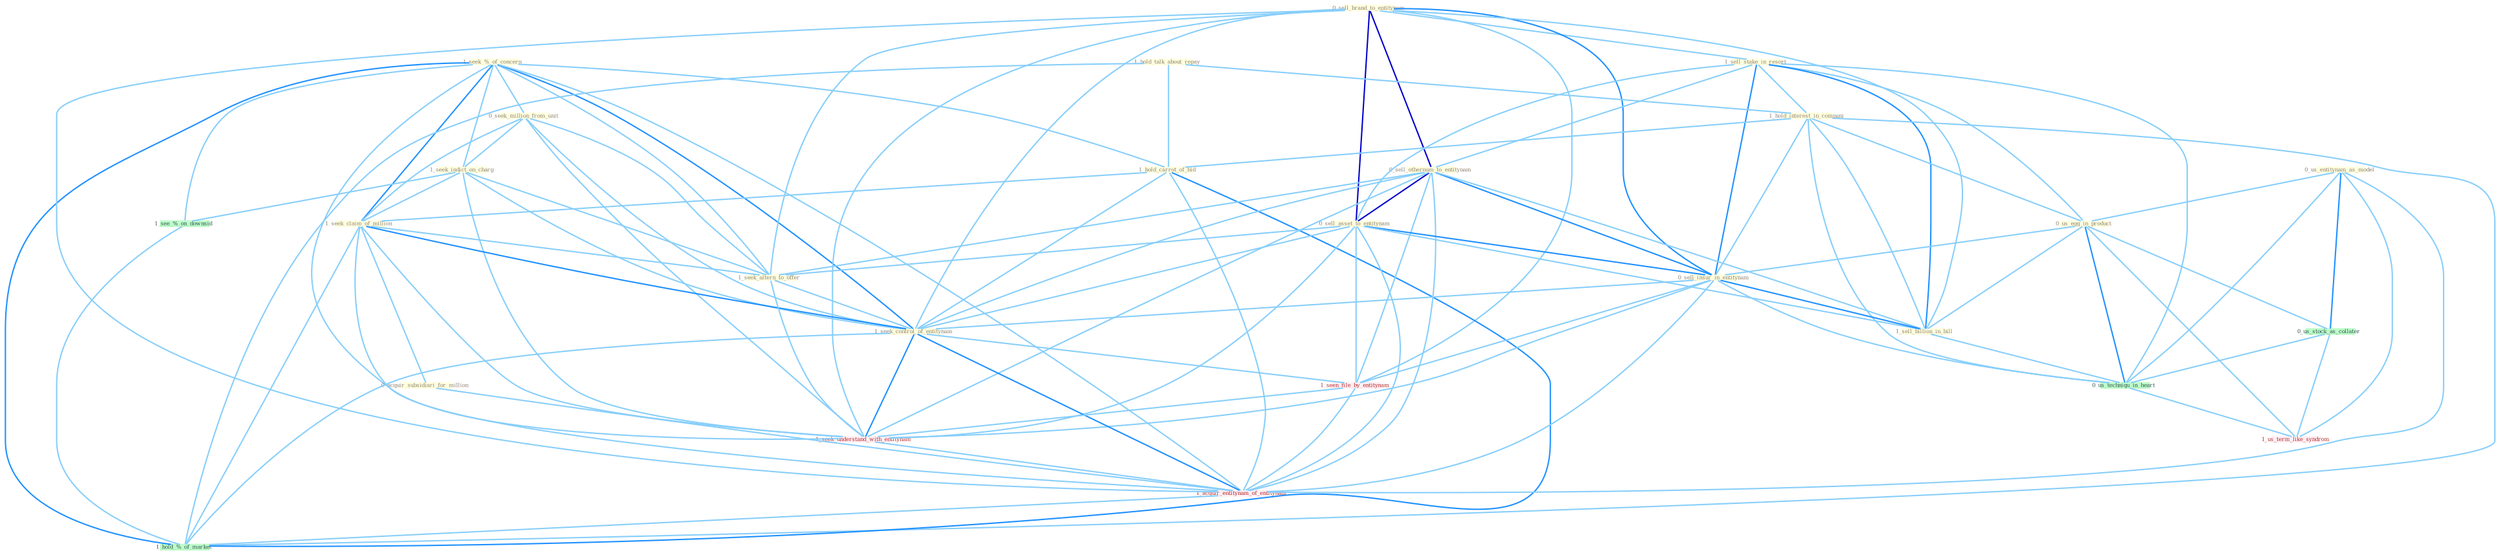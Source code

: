 Graph G{ 
    node
    [shape=polygon,style=filled,width=.5,height=.06,color="#BDFCC9",fixedsize=true,fontsize=4,
    fontcolor="#2f4f4f"];
    {node
    [color="#ffffe0", fontcolor="#8b7d6b"] "1_seek_%_of_concern " "0_sell_brand_to_entitynam " "1_sell_stake_in_resort " "1_hold_talk_about_repay " "0_seek_million_from_unit " "1_hold_interest_in_compani " "1_hold_carrot_of_bid " "1_seek_indict_on_charg " "0_sell_othernum_to_entitynam " "0_sell_asset_to_entitynam " "0_us_entitynam_as_model " "1_seek_claim_of_million " "0_us_egg_in_product " "1_seek_altern_to_offer " "0_acquir_subsidiari_for_million " "0_sell_insur_in_entitynam " "1_sell_billion_in_bill " "1_seek_control_of_entitynam "}
{node [color="#fff0f5", fontcolor="#b22222"] "1_seen_file_by_entitynam " "1_seek_understand_with_entitynam " "1_acquir_entitynam_of_entitynam " "1_us_term_like_syndrom "}
edge [color="#B0E2FF"];

	"1_seek_%_of_concern " -- "0_seek_million_from_unit " [w="1", color="#87cefa" ];
	"1_seek_%_of_concern " -- "1_hold_carrot_of_bid " [w="1", color="#87cefa" ];
	"1_seek_%_of_concern " -- "1_seek_indict_on_charg " [w="1", color="#87cefa" ];
	"1_seek_%_of_concern " -- "1_seek_claim_of_million " [w="2", color="#1e90ff" , len=0.8];
	"1_seek_%_of_concern " -- "1_seek_altern_to_offer " [w="1", color="#87cefa" ];
	"1_seek_%_of_concern " -- "1_seek_control_of_entitynam " [w="2", color="#1e90ff" , len=0.8];
	"1_seek_%_of_concern " -- "1_seek_understand_with_entitynam " [w="1", color="#87cefa" ];
	"1_seek_%_of_concern " -- "1_acquir_entitynam_of_entitynam " [w="1", color="#87cefa" ];
	"1_seek_%_of_concern " -- "1_see_%_on_downsid " [w="1", color="#87cefa" ];
	"1_seek_%_of_concern " -- "1_hold_%_of_market " [w="2", color="#1e90ff" , len=0.8];
	"0_sell_brand_to_entitynam " -- "1_sell_stake_in_resort " [w="1", color="#87cefa" ];
	"0_sell_brand_to_entitynam " -- "0_sell_othernum_to_entitynam " [w="3", color="#0000cd" , len=0.6];
	"0_sell_brand_to_entitynam " -- "0_sell_asset_to_entitynam " [w="3", color="#0000cd" , len=0.6];
	"0_sell_brand_to_entitynam " -- "1_seek_altern_to_offer " [w="1", color="#87cefa" ];
	"0_sell_brand_to_entitynam " -- "0_sell_insur_in_entitynam " [w="2", color="#1e90ff" , len=0.8];
	"0_sell_brand_to_entitynam " -- "1_sell_billion_in_bill " [w="1", color="#87cefa" ];
	"0_sell_brand_to_entitynam " -- "1_seek_control_of_entitynam " [w="1", color="#87cefa" ];
	"0_sell_brand_to_entitynam " -- "1_seen_file_by_entitynam " [w="1", color="#87cefa" ];
	"0_sell_brand_to_entitynam " -- "1_seek_understand_with_entitynam " [w="1", color="#87cefa" ];
	"0_sell_brand_to_entitynam " -- "1_acquir_entitynam_of_entitynam " [w="1", color="#87cefa" ];
	"1_sell_stake_in_resort " -- "1_hold_interest_in_compani " [w="1", color="#87cefa" ];
	"1_sell_stake_in_resort " -- "0_sell_othernum_to_entitynam " [w="1", color="#87cefa" ];
	"1_sell_stake_in_resort " -- "0_sell_asset_to_entitynam " [w="1", color="#87cefa" ];
	"1_sell_stake_in_resort " -- "0_us_egg_in_product " [w="1", color="#87cefa" ];
	"1_sell_stake_in_resort " -- "0_sell_insur_in_entitynam " [w="2", color="#1e90ff" , len=0.8];
	"1_sell_stake_in_resort " -- "1_sell_billion_in_bill " [w="2", color="#1e90ff" , len=0.8];
	"1_sell_stake_in_resort " -- "0_us_techniqu_in_heart " [w="1", color="#87cefa" ];
	"1_hold_talk_about_repay " -- "1_hold_interest_in_compani " [w="1", color="#87cefa" ];
	"1_hold_talk_about_repay " -- "1_hold_carrot_of_bid " [w="1", color="#87cefa" ];
	"1_hold_talk_about_repay " -- "1_hold_%_of_market " [w="1", color="#87cefa" ];
	"0_seek_million_from_unit " -- "1_seek_indict_on_charg " [w="1", color="#87cefa" ];
	"0_seek_million_from_unit " -- "1_seek_claim_of_million " [w="1", color="#87cefa" ];
	"0_seek_million_from_unit " -- "1_seek_altern_to_offer " [w="1", color="#87cefa" ];
	"0_seek_million_from_unit " -- "1_seek_control_of_entitynam " [w="1", color="#87cefa" ];
	"0_seek_million_from_unit " -- "1_seek_understand_with_entitynam " [w="1", color="#87cefa" ];
	"1_hold_interest_in_compani " -- "1_hold_carrot_of_bid " [w="1", color="#87cefa" ];
	"1_hold_interest_in_compani " -- "0_us_egg_in_product " [w="1", color="#87cefa" ];
	"1_hold_interest_in_compani " -- "0_sell_insur_in_entitynam " [w="1", color="#87cefa" ];
	"1_hold_interest_in_compani " -- "1_sell_billion_in_bill " [w="1", color="#87cefa" ];
	"1_hold_interest_in_compani " -- "0_us_techniqu_in_heart " [w="1", color="#87cefa" ];
	"1_hold_interest_in_compani " -- "1_hold_%_of_market " [w="1", color="#87cefa" ];
	"1_hold_carrot_of_bid " -- "1_seek_claim_of_million " [w="1", color="#87cefa" ];
	"1_hold_carrot_of_bid " -- "1_seek_control_of_entitynam " [w="1", color="#87cefa" ];
	"1_hold_carrot_of_bid " -- "1_acquir_entitynam_of_entitynam " [w="1", color="#87cefa" ];
	"1_hold_carrot_of_bid " -- "1_hold_%_of_market " [w="2", color="#1e90ff" , len=0.8];
	"1_seek_indict_on_charg " -- "1_seek_claim_of_million " [w="1", color="#87cefa" ];
	"1_seek_indict_on_charg " -- "1_seek_altern_to_offer " [w="1", color="#87cefa" ];
	"1_seek_indict_on_charg " -- "1_seek_control_of_entitynam " [w="1", color="#87cefa" ];
	"1_seek_indict_on_charg " -- "1_seek_understand_with_entitynam " [w="1", color="#87cefa" ];
	"1_seek_indict_on_charg " -- "1_see_%_on_downsid " [w="1", color="#87cefa" ];
	"0_sell_othernum_to_entitynam " -- "0_sell_asset_to_entitynam " [w="3", color="#0000cd" , len=0.6];
	"0_sell_othernum_to_entitynam " -- "1_seek_altern_to_offer " [w="1", color="#87cefa" ];
	"0_sell_othernum_to_entitynam " -- "0_sell_insur_in_entitynam " [w="2", color="#1e90ff" , len=0.8];
	"0_sell_othernum_to_entitynam " -- "1_sell_billion_in_bill " [w="1", color="#87cefa" ];
	"0_sell_othernum_to_entitynam " -- "1_seek_control_of_entitynam " [w="1", color="#87cefa" ];
	"0_sell_othernum_to_entitynam " -- "1_seen_file_by_entitynam " [w="1", color="#87cefa" ];
	"0_sell_othernum_to_entitynam " -- "1_seek_understand_with_entitynam " [w="1", color="#87cefa" ];
	"0_sell_othernum_to_entitynam " -- "1_acquir_entitynam_of_entitynam " [w="1", color="#87cefa" ];
	"0_sell_asset_to_entitynam " -- "1_seek_altern_to_offer " [w="1", color="#87cefa" ];
	"0_sell_asset_to_entitynam " -- "0_sell_insur_in_entitynam " [w="2", color="#1e90ff" , len=0.8];
	"0_sell_asset_to_entitynam " -- "1_sell_billion_in_bill " [w="1", color="#87cefa" ];
	"0_sell_asset_to_entitynam " -- "1_seek_control_of_entitynam " [w="1", color="#87cefa" ];
	"0_sell_asset_to_entitynam " -- "1_seen_file_by_entitynam " [w="1", color="#87cefa" ];
	"0_sell_asset_to_entitynam " -- "1_seek_understand_with_entitynam " [w="1", color="#87cefa" ];
	"0_sell_asset_to_entitynam " -- "1_acquir_entitynam_of_entitynam " [w="1", color="#87cefa" ];
	"0_us_entitynam_as_model " -- "0_us_egg_in_product " [w="1", color="#87cefa" ];
	"0_us_entitynam_as_model " -- "0_us_stock_as_collater " [w="2", color="#1e90ff" , len=0.8];
	"0_us_entitynam_as_model " -- "1_acquir_entitynam_of_entitynam " [w="1", color="#87cefa" ];
	"0_us_entitynam_as_model " -- "0_us_techniqu_in_heart " [w="1", color="#87cefa" ];
	"0_us_entitynam_as_model " -- "1_us_term_like_syndrom " [w="1", color="#87cefa" ];
	"1_seek_claim_of_million " -- "1_seek_altern_to_offer " [w="1", color="#87cefa" ];
	"1_seek_claim_of_million " -- "0_acquir_subsidiari_for_million " [w="1", color="#87cefa" ];
	"1_seek_claim_of_million " -- "1_seek_control_of_entitynam " [w="2", color="#1e90ff" , len=0.8];
	"1_seek_claim_of_million " -- "1_seek_understand_with_entitynam " [w="1", color="#87cefa" ];
	"1_seek_claim_of_million " -- "1_acquir_entitynam_of_entitynam " [w="1", color="#87cefa" ];
	"1_seek_claim_of_million " -- "1_hold_%_of_market " [w="1", color="#87cefa" ];
	"0_us_egg_in_product " -- "0_sell_insur_in_entitynam " [w="1", color="#87cefa" ];
	"0_us_egg_in_product " -- "1_sell_billion_in_bill " [w="1", color="#87cefa" ];
	"0_us_egg_in_product " -- "0_us_stock_as_collater " [w="1", color="#87cefa" ];
	"0_us_egg_in_product " -- "0_us_techniqu_in_heart " [w="2", color="#1e90ff" , len=0.8];
	"0_us_egg_in_product " -- "1_us_term_like_syndrom " [w="1", color="#87cefa" ];
	"1_seek_altern_to_offer " -- "1_seek_control_of_entitynam " [w="1", color="#87cefa" ];
	"1_seek_altern_to_offer " -- "1_seek_understand_with_entitynam " [w="1", color="#87cefa" ];
	"0_acquir_subsidiari_for_million " -- "1_acquir_entitynam_of_entitynam " [w="1", color="#87cefa" ];
	"0_sell_insur_in_entitynam " -- "1_sell_billion_in_bill " [w="2", color="#1e90ff" , len=0.8];
	"0_sell_insur_in_entitynam " -- "1_seek_control_of_entitynam " [w="1", color="#87cefa" ];
	"0_sell_insur_in_entitynam " -- "1_seen_file_by_entitynam " [w="1", color="#87cefa" ];
	"0_sell_insur_in_entitynam " -- "1_seek_understand_with_entitynam " [w="1", color="#87cefa" ];
	"0_sell_insur_in_entitynam " -- "1_acquir_entitynam_of_entitynam " [w="1", color="#87cefa" ];
	"0_sell_insur_in_entitynam " -- "0_us_techniqu_in_heart " [w="1", color="#87cefa" ];
	"1_sell_billion_in_bill " -- "0_us_techniqu_in_heart " [w="1", color="#87cefa" ];
	"1_seek_control_of_entitynam " -- "1_seen_file_by_entitynam " [w="1", color="#87cefa" ];
	"1_seek_control_of_entitynam " -- "1_seek_understand_with_entitynam " [w="2", color="#1e90ff" , len=0.8];
	"1_seek_control_of_entitynam " -- "1_acquir_entitynam_of_entitynam " [w="2", color="#1e90ff" , len=0.8];
	"1_seek_control_of_entitynam " -- "1_hold_%_of_market " [w="1", color="#87cefa" ];
	"1_seen_file_by_entitynam " -- "1_seek_understand_with_entitynam " [w="1", color="#87cefa" ];
	"1_seen_file_by_entitynam " -- "1_acquir_entitynam_of_entitynam " [w="1", color="#87cefa" ];
	"0_us_stock_as_collater " -- "0_us_techniqu_in_heart " [w="1", color="#87cefa" ];
	"0_us_stock_as_collater " -- "1_us_term_like_syndrom " [w="1", color="#87cefa" ];
	"1_seek_understand_with_entitynam " -- "1_acquir_entitynam_of_entitynam " [w="1", color="#87cefa" ];
	"1_acquir_entitynam_of_entitynam " -- "1_hold_%_of_market " [w="1", color="#87cefa" ];
	"0_us_techniqu_in_heart " -- "1_us_term_like_syndrom " [w="1", color="#87cefa" ];
	"1_see_%_on_downsid " -- "1_hold_%_of_market " [w="1", color="#87cefa" ];
}